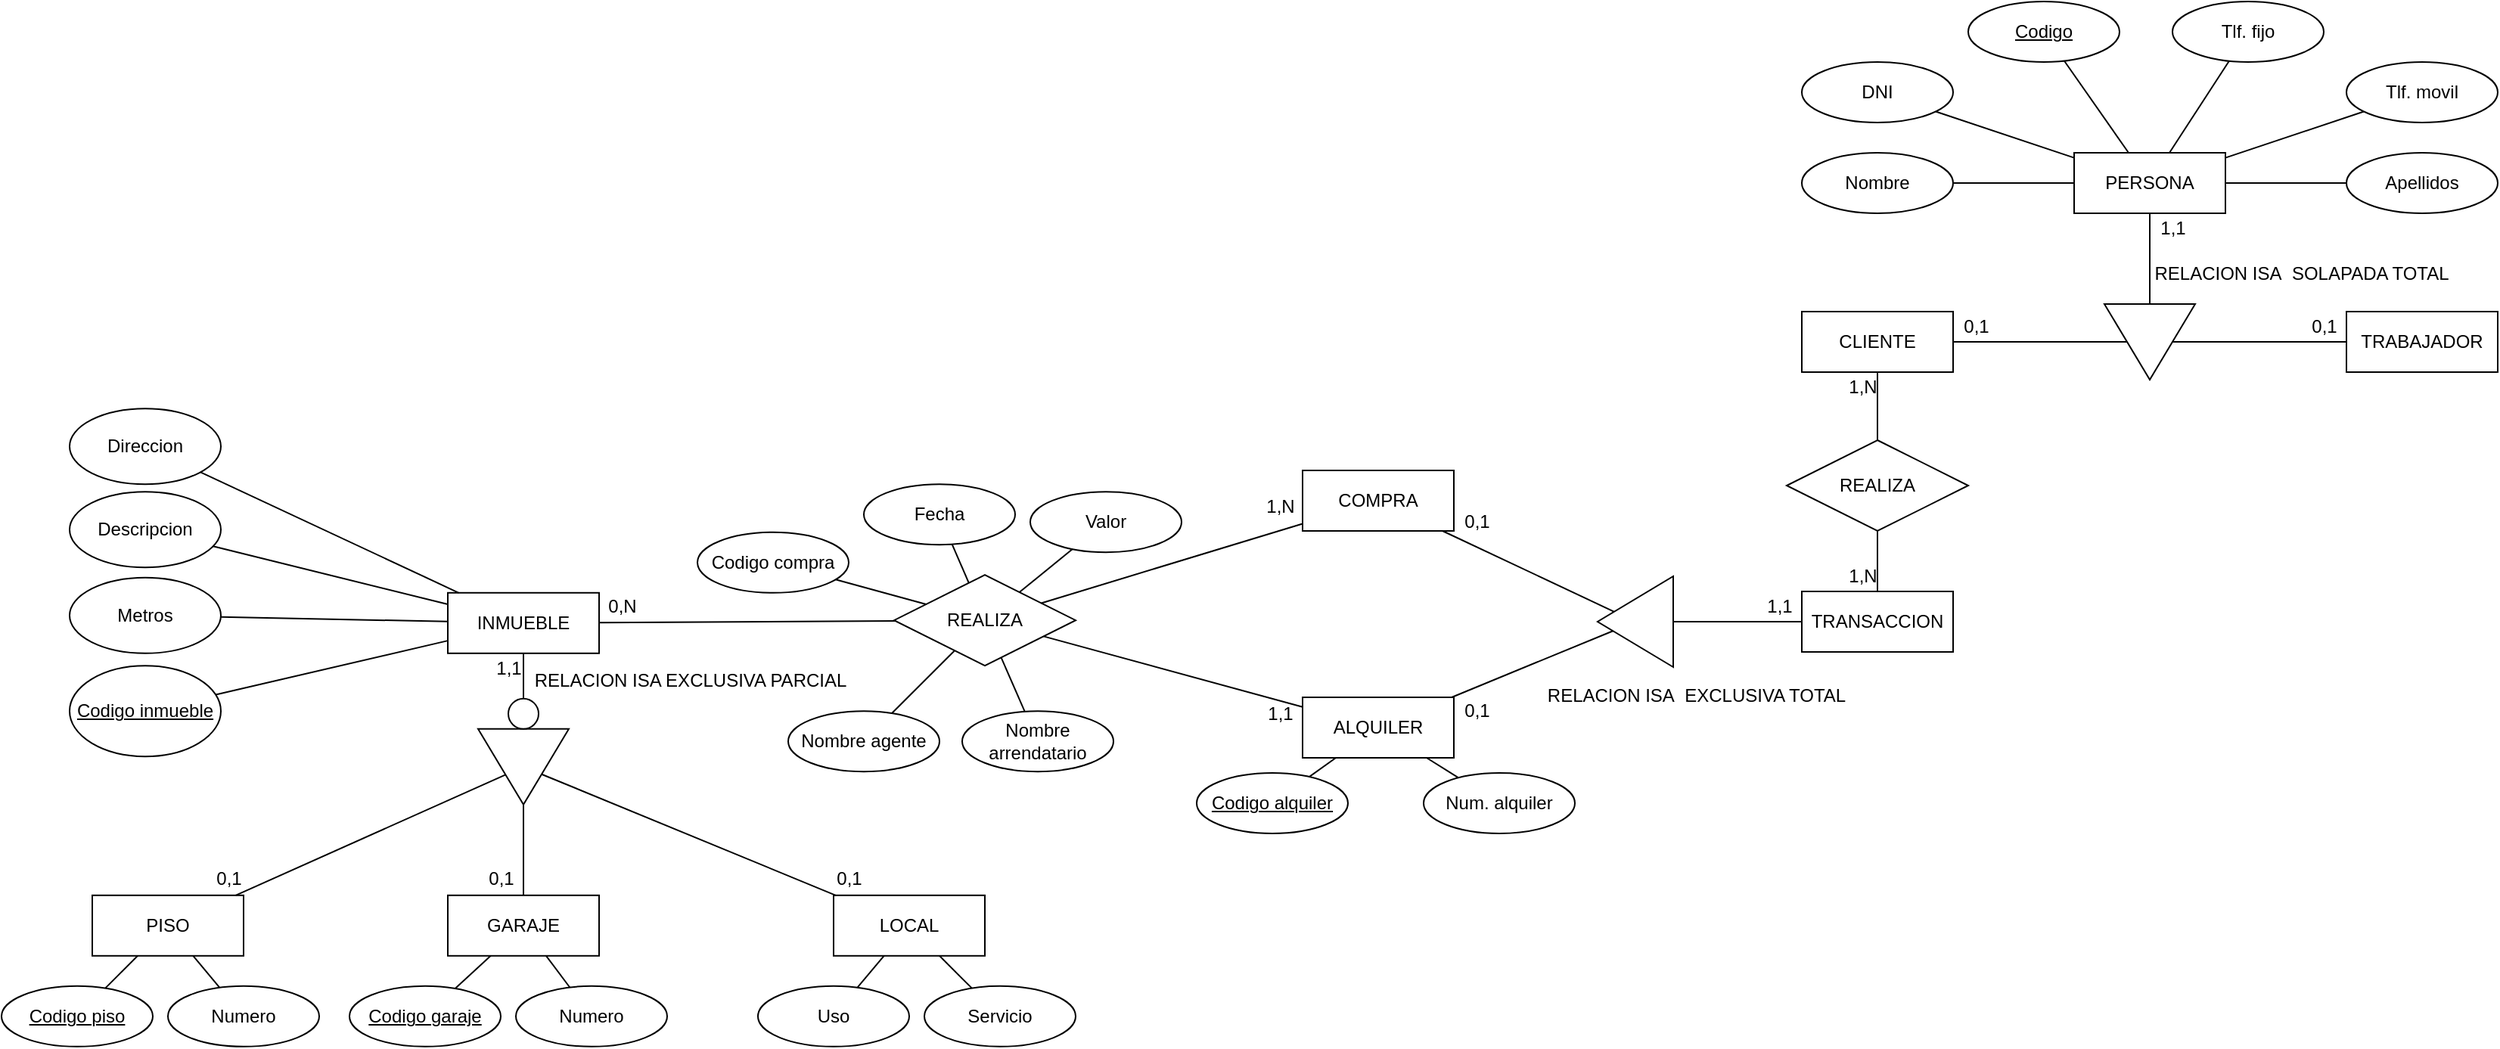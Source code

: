 <mxfile version="16.4.6" type="device"><diagram id="R2lEEEUBdFMjLlhIrx00" name="Page-1"><mxGraphModel dx="3531" dy="1789" grid="1" gridSize="10" guides="1" tooltips="1" connect="1" arrows="1" fold="1" page="1" pageScale="1" pageWidth="850" pageHeight="1100" math="0" shadow="0" extFonts="Permanent Marker^https://fonts.googleapis.com/css?family=Permanent+Marker"><root><mxCell id="0"/><mxCell id="1" parent="0"/><mxCell id="zfDxh2RcRvetc7nCoRNP-126" value="CLIENTE" style="whiteSpace=wrap;html=1;align=center;" vertex="1" parent="1"><mxGeometry x="180" y="55" width="100" height="40" as="geometry"/></mxCell><mxCell id="zfDxh2RcRvetc7nCoRNP-127" value="PERSONA" style="whiteSpace=wrap;html=1;align=center;" vertex="1" parent="1"><mxGeometry x="360" y="-50" width="100" height="40" as="geometry"/></mxCell><mxCell id="zfDxh2RcRvetc7nCoRNP-128" value="TRABAJADOR" style="whiteSpace=wrap;html=1;align=center;" vertex="1" parent="1"><mxGeometry x="540" y="55" width="100" height="40" as="geometry"/></mxCell><mxCell id="zfDxh2RcRvetc7nCoRNP-129" value="DNI" style="ellipse;whiteSpace=wrap;html=1;align=center;" vertex="1" parent="1"><mxGeometry x="180" y="-110" width="100" height="40" as="geometry"/></mxCell><mxCell id="zfDxh2RcRvetc7nCoRNP-130" value="Tlf. fijo" style="ellipse;whiteSpace=wrap;html=1;align=center;" vertex="1" parent="1"><mxGeometry x="425" y="-150" width="100" height="40" as="geometry"/></mxCell><mxCell id="zfDxh2RcRvetc7nCoRNP-131" value="Tlf. movil" style="ellipse;whiteSpace=wrap;html=1;align=center;" vertex="1" parent="1"><mxGeometry x="540" y="-110" width="100" height="40" as="geometry"/></mxCell><mxCell id="zfDxh2RcRvetc7nCoRNP-133" value="Nombre" style="ellipse;whiteSpace=wrap;html=1;align=center;" vertex="1" parent="1"><mxGeometry x="180" y="-50" width="100" height="40" as="geometry"/></mxCell><mxCell id="zfDxh2RcRvetc7nCoRNP-134" value="Apellidos" style="ellipse;whiteSpace=wrap;html=1;align=center;" vertex="1" parent="1"><mxGeometry x="540" y="-50" width="100" height="40" as="geometry"/></mxCell><mxCell id="zfDxh2RcRvetc7nCoRNP-135" value="" style="triangle;whiteSpace=wrap;html=1;direction=south;" vertex="1" parent="1"><mxGeometry x="380" y="50" width="60" height="50" as="geometry"/></mxCell><mxCell id="zfDxh2RcRvetc7nCoRNP-137" value="" style="endArrow=none;html=1;rounded=0;exitX=0;exitY=0.5;exitDx=0;exitDy=0;" edge="1" parent="1" source="zfDxh2RcRvetc7nCoRNP-135" target="zfDxh2RcRvetc7nCoRNP-127"><mxGeometry relative="1" as="geometry"><mxPoint x="410" y="30" as="sourcePoint"/><mxPoint x="540" y="30" as="targetPoint"/></mxGeometry></mxCell><mxCell id="zfDxh2RcRvetc7nCoRNP-138" value="" style="endArrow=none;html=1;rounded=0;" edge="1" parent="1" source="zfDxh2RcRvetc7nCoRNP-126" target="zfDxh2RcRvetc7nCoRNP-135"><mxGeometry relative="1" as="geometry"><mxPoint x="280" y="-40" as="sourcePoint"/><mxPoint x="440" y="-40" as="targetPoint"/></mxGeometry></mxCell><mxCell id="zfDxh2RcRvetc7nCoRNP-139" value="" style="endArrow=none;html=1;rounded=0;" edge="1" parent="1" source="zfDxh2RcRvetc7nCoRNP-135" target="zfDxh2RcRvetc7nCoRNP-128"><mxGeometry relative="1" as="geometry"><mxPoint x="250" y="142.955" as="sourcePoint"/><mxPoint x="407.547" y="89.245" as="targetPoint"/></mxGeometry></mxCell><mxCell id="zfDxh2RcRvetc7nCoRNP-140" value="&lt;u&gt;Codigo&lt;/u&gt;" style="ellipse;whiteSpace=wrap;html=1;align=center;" vertex="1" parent="1"><mxGeometry x="290" y="-150" width="100" height="40" as="geometry"/></mxCell><mxCell id="zfDxh2RcRvetc7nCoRNP-141" value="INMUEBLE" style="whiteSpace=wrap;html=1;align=center;" vertex="1" parent="1"><mxGeometry x="-715" y="240.9" width="100" height="40" as="geometry"/></mxCell><mxCell id="zfDxh2RcRvetc7nCoRNP-142" value="&lt;u&gt;Codigo inmueble&lt;/u&gt;" style="ellipse;whiteSpace=wrap;html=1;align=center;" vertex="1" parent="1"><mxGeometry x="-965" y="289.1" width="100" height="60" as="geometry"/></mxCell><mxCell id="zfDxh2RcRvetc7nCoRNP-143" value="Metros" style="ellipse;whiteSpace=wrap;html=1;align=center;" vertex="1" parent="1"><mxGeometry x="-965" y="230.9" width="100" height="50" as="geometry"/></mxCell><mxCell id="zfDxh2RcRvetc7nCoRNP-144" value="Descripcion" style="ellipse;whiteSpace=wrap;html=1;align=center;" vertex="1" parent="1"><mxGeometry x="-965" y="174.1" width="100" height="50" as="geometry"/></mxCell><mxCell id="zfDxh2RcRvetc7nCoRNP-145" value="Direccion" style="ellipse;whiteSpace=wrap;html=1;align=center;" vertex="1" parent="1"><mxGeometry x="-965" y="119.1" width="100" height="50" as="geometry"/></mxCell><mxCell id="zfDxh2RcRvetc7nCoRNP-146" value="PISO" style="whiteSpace=wrap;html=1;align=center;" vertex="1" parent="1"><mxGeometry x="-950" y="440.9" width="100" height="40" as="geometry"/></mxCell><mxCell id="zfDxh2RcRvetc7nCoRNP-148" value="GARAJE" style="whiteSpace=wrap;html=1;align=center;" vertex="1" parent="1"><mxGeometry x="-715" y="440.9" width="100" height="40" as="geometry"/></mxCell><mxCell id="zfDxh2RcRvetc7nCoRNP-149" value="&lt;u&gt;Codigo piso&lt;/u&gt;" style="ellipse;whiteSpace=wrap;html=1;align=center;" vertex="1" parent="1"><mxGeometry x="-1010" y="500.9" width="100" height="40" as="geometry"/></mxCell><mxCell id="zfDxh2RcRvetc7nCoRNP-152" value="Numero" style="ellipse;whiteSpace=wrap;html=1;align=center;" vertex="1" parent="1"><mxGeometry x="-900" y="500.9" width="100" height="40" as="geometry"/></mxCell><mxCell id="zfDxh2RcRvetc7nCoRNP-153" value="LOCAL" style="whiteSpace=wrap;html=1;align=center;" vertex="1" parent="1"><mxGeometry x="-460" y="440.9" width="100" height="40" as="geometry"/></mxCell><mxCell id="zfDxh2RcRvetc7nCoRNP-154" value="Uso" style="ellipse;whiteSpace=wrap;html=1;align=center;" vertex="1" parent="1"><mxGeometry x="-510" y="500.9" width="100" height="40" as="geometry"/></mxCell><mxCell id="zfDxh2RcRvetc7nCoRNP-155" value="Servicio" style="ellipse;whiteSpace=wrap;html=1;align=center;" vertex="1" parent="1"><mxGeometry x="-400" y="500.9" width="100" height="40" as="geometry"/></mxCell><mxCell id="zfDxh2RcRvetc7nCoRNP-162" value="&lt;u&gt;Codigo garaje&lt;/u&gt;" style="ellipse;whiteSpace=wrap;html=1;align=center;" vertex="1" parent="1"><mxGeometry x="-780" y="500.9" width="100" height="40" as="geometry"/></mxCell><mxCell id="zfDxh2RcRvetc7nCoRNP-163" value="Numero" style="ellipse;whiteSpace=wrap;html=1;align=center;" vertex="1" parent="1"><mxGeometry x="-670" y="500.9" width="100" height="40" as="geometry"/></mxCell><mxCell id="zfDxh2RcRvetc7nCoRNP-164" value="" style="endArrow=none;html=1;rounded=0;" edge="1" parent="1" source="zfDxh2RcRvetc7nCoRNP-133" target="zfDxh2RcRvetc7nCoRNP-127"><mxGeometry relative="1" as="geometry"><mxPoint x="280" y="40" as="sourcePoint"/><mxPoint x="440" y="40" as="targetPoint"/></mxGeometry></mxCell><mxCell id="zfDxh2RcRvetc7nCoRNP-166" value="" style="endArrow=none;html=1;rounded=0;" edge="1" parent="1" source="zfDxh2RcRvetc7nCoRNP-129" target="zfDxh2RcRvetc7nCoRNP-127"><mxGeometry relative="1" as="geometry"><mxPoint x="280" y="-50" as="sourcePoint"/><mxPoint x="440" y="-50" as="targetPoint"/></mxGeometry></mxCell><mxCell id="zfDxh2RcRvetc7nCoRNP-167" value="" style="endArrow=none;html=1;rounded=0;" edge="1" parent="1" source="zfDxh2RcRvetc7nCoRNP-140" target="zfDxh2RcRvetc7nCoRNP-127"><mxGeometry relative="1" as="geometry"><mxPoint x="280" y="-50" as="sourcePoint"/><mxPoint x="440" y="-50" as="targetPoint"/></mxGeometry></mxCell><mxCell id="zfDxh2RcRvetc7nCoRNP-168" value="" style="endArrow=none;html=1;rounded=0;" edge="1" parent="1" source="zfDxh2RcRvetc7nCoRNP-130" target="zfDxh2RcRvetc7nCoRNP-127"><mxGeometry relative="1" as="geometry"><mxPoint x="280" y="-50" as="sourcePoint"/><mxPoint x="440" y="-50" as="targetPoint"/></mxGeometry></mxCell><mxCell id="zfDxh2RcRvetc7nCoRNP-169" value="" style="endArrow=none;html=1;rounded=0;" edge="1" parent="1" source="zfDxh2RcRvetc7nCoRNP-131" target="zfDxh2RcRvetc7nCoRNP-127"><mxGeometry relative="1" as="geometry"><mxPoint x="280" y="-50" as="sourcePoint"/><mxPoint x="440" y="-50" as="targetPoint"/></mxGeometry></mxCell><mxCell id="zfDxh2RcRvetc7nCoRNP-170" value="" style="endArrow=none;html=1;rounded=0;" edge="1" parent="1" source="zfDxh2RcRvetc7nCoRNP-134" target="zfDxh2RcRvetc7nCoRNP-127"><mxGeometry relative="1" as="geometry"><mxPoint x="280" y="-50" as="sourcePoint"/><mxPoint x="440" y="-50" as="targetPoint"/></mxGeometry></mxCell><mxCell id="zfDxh2RcRvetc7nCoRNP-171" style="edgeStyle=orthogonalEdgeStyle;rounded=0;orthogonalLoop=1;jettySize=auto;html=1;exitX=0.5;exitY=1;exitDx=0;exitDy=0;" edge="1" parent="1" source="zfDxh2RcRvetc7nCoRNP-143" target="zfDxh2RcRvetc7nCoRNP-143"><mxGeometry relative="1" as="geometry"/></mxCell><mxCell id="zfDxh2RcRvetc7nCoRNP-172" value="" style="endArrow=none;html=1;rounded=0;" edge="1" parent="1" source="zfDxh2RcRvetc7nCoRNP-141" target="zfDxh2RcRvetc7nCoRNP-145"><mxGeometry relative="1" as="geometry"><mxPoint x="-580" y="270.9" as="sourcePoint"/><mxPoint x="-539.637" y="176.035" as="targetPoint"/></mxGeometry></mxCell><mxCell id="zfDxh2RcRvetc7nCoRNP-173" value="" style="endArrow=none;html=1;rounded=0;" edge="1" parent="1" source="zfDxh2RcRvetc7nCoRNP-141" target="zfDxh2RcRvetc7nCoRNP-144"><mxGeometry relative="1" as="geometry"><mxPoint x="-580" y="270.9" as="sourcePoint"/><mxPoint x="-420" y="270.9" as="targetPoint"/></mxGeometry></mxCell><mxCell id="zfDxh2RcRvetc7nCoRNP-174" value="" style="endArrow=none;html=1;rounded=0;" edge="1" parent="1" source="zfDxh2RcRvetc7nCoRNP-141" target="zfDxh2RcRvetc7nCoRNP-143"><mxGeometry relative="1" as="geometry"><mxPoint x="-580" y="270.9" as="sourcePoint"/><mxPoint x="-420" y="270.9" as="targetPoint"/></mxGeometry></mxCell><mxCell id="zfDxh2RcRvetc7nCoRNP-175" value="" style="endArrow=none;html=1;rounded=0;" edge="1" parent="1" source="zfDxh2RcRvetc7nCoRNP-141" target="zfDxh2RcRvetc7nCoRNP-142"><mxGeometry relative="1" as="geometry"><mxPoint x="-580" y="270.9" as="sourcePoint"/><mxPoint x="-420" y="270.9" as="targetPoint"/></mxGeometry></mxCell><mxCell id="zfDxh2RcRvetc7nCoRNP-176" value="" style="endArrow=none;html=1;rounded=0;" edge="1" parent="1" source="zfDxh2RcRvetc7nCoRNP-126"><mxGeometry relative="1" as="geometry"><mxPoint x="330" y="180" as="sourcePoint"/><mxPoint x="230" y="140" as="targetPoint"/></mxGeometry></mxCell><mxCell id="zfDxh2RcRvetc7nCoRNP-182" value="" style="triangle;whiteSpace=wrap;html=1;direction=south;" vertex="1" parent="1"><mxGeometry x="-695" y="330.9" width="60" height="50" as="geometry"/></mxCell><mxCell id="zfDxh2RcRvetc7nCoRNP-183" value="" style="ellipse;whiteSpace=wrap;html=1;aspect=fixed;" vertex="1" parent="1"><mxGeometry x="-675" y="310.9" width="20" height="20" as="geometry"/></mxCell><mxCell id="zfDxh2RcRvetc7nCoRNP-184" value="" style="endArrow=none;html=1;rounded=0;" edge="1" parent="1" source="zfDxh2RcRvetc7nCoRNP-146" target="zfDxh2RcRvetc7nCoRNP-152"><mxGeometry relative="1" as="geometry"><mxPoint x="-700" y="600.9" as="sourcePoint"/><mxPoint x="-540" y="600.9" as="targetPoint"/></mxGeometry></mxCell><mxCell id="zfDxh2RcRvetc7nCoRNP-189" value="" style="endArrow=none;html=1;rounded=0;" edge="1" parent="1" source="zfDxh2RcRvetc7nCoRNP-148" target="zfDxh2RcRvetc7nCoRNP-162"><mxGeometry relative="1" as="geometry"><mxPoint x="-710" y="600.9" as="sourcePoint"/><mxPoint x="-550" y="600.9" as="targetPoint"/></mxGeometry></mxCell><mxCell id="zfDxh2RcRvetc7nCoRNP-190" value="" style="endArrow=none;html=1;rounded=0;" edge="1" parent="1" source="zfDxh2RcRvetc7nCoRNP-148" target="zfDxh2RcRvetc7nCoRNP-163"><mxGeometry relative="1" as="geometry"><mxPoint x="-710" y="600.9" as="sourcePoint"/><mxPoint x="-570" y="460.9" as="targetPoint"/></mxGeometry></mxCell><mxCell id="zfDxh2RcRvetc7nCoRNP-191" value="" style="endArrow=none;html=1;rounded=0;" edge="1" parent="1" source="zfDxh2RcRvetc7nCoRNP-154" target="zfDxh2RcRvetc7nCoRNP-153"><mxGeometry relative="1" as="geometry"><mxPoint x="-710" y="600.9" as="sourcePoint"/><mxPoint x="-550" y="600.9" as="targetPoint"/></mxGeometry></mxCell><mxCell id="zfDxh2RcRvetc7nCoRNP-192" value="" style="endArrow=none;html=1;rounded=0;" edge="1" parent="1" source="zfDxh2RcRvetc7nCoRNP-155" target="zfDxh2RcRvetc7nCoRNP-153"><mxGeometry relative="1" as="geometry"><mxPoint x="-710" y="600.9" as="sourcePoint"/><mxPoint x="-550" y="600.9" as="targetPoint"/></mxGeometry></mxCell><mxCell id="zfDxh2RcRvetc7nCoRNP-193" value="" style="endArrow=none;html=1;rounded=0;entryX=0.5;entryY=0;entryDx=0;entryDy=0;" edge="1" parent="1" source="zfDxh2RcRvetc7nCoRNP-141" target="zfDxh2RcRvetc7nCoRNP-183"><mxGeometry relative="1" as="geometry"><mxPoint x="-710" y="450.9" as="sourcePoint"/><mxPoint x="-550" y="450.9" as="targetPoint"/></mxGeometry></mxCell><mxCell id="zfDxh2RcRvetc7nCoRNP-194" value="" style="endArrow=none;html=1;rounded=0;" edge="1" parent="1" source="zfDxh2RcRvetc7nCoRNP-182" target="zfDxh2RcRvetc7nCoRNP-146"><mxGeometry relative="1" as="geometry"><mxPoint x="-710" y="388.03" as="sourcePoint"/><mxPoint x="-550" y="388.03" as="targetPoint"/></mxGeometry></mxCell><mxCell id="zfDxh2RcRvetc7nCoRNP-195" value="" style="endArrow=none;html=1;rounded=0;" edge="1" parent="1" source="zfDxh2RcRvetc7nCoRNP-182" target="zfDxh2RcRvetc7nCoRNP-148"><mxGeometry relative="1" as="geometry"><mxPoint x="-710" y="450.9" as="sourcePoint"/><mxPoint x="-550" y="450.9" as="targetPoint"/></mxGeometry></mxCell><mxCell id="zfDxh2RcRvetc7nCoRNP-196" value="" style="endArrow=none;html=1;rounded=0;" edge="1" parent="1" source="zfDxh2RcRvetc7nCoRNP-182" target="zfDxh2RcRvetc7nCoRNP-153"><mxGeometry relative="1" as="geometry"><mxPoint x="-710" y="450.9" as="sourcePoint"/><mxPoint x="-550" y="450.9" as="targetPoint"/></mxGeometry></mxCell><mxCell id="zfDxh2RcRvetc7nCoRNP-198" value="" style="endArrow=none;html=1;rounded=0;" edge="1" parent="1" source="zfDxh2RcRvetc7nCoRNP-146" target="zfDxh2RcRvetc7nCoRNP-149"><mxGeometry relative="1" as="geometry"><mxPoint x="-890" y="480.9" as="sourcePoint"/><mxPoint x="-730" y="480.9" as="targetPoint"/></mxGeometry></mxCell><mxCell id="zfDxh2RcRvetc7nCoRNP-201" value="TRANSACCION" style="whiteSpace=wrap;html=1;align=center;" vertex="1" parent="1"><mxGeometry x="180" y="240" width="100" height="40" as="geometry"/></mxCell><mxCell id="zfDxh2RcRvetc7nCoRNP-205" value="" style="triangle;whiteSpace=wrap;html=1;direction=west;" vertex="1" parent="1"><mxGeometry x="45" y="230" width="50" height="60" as="geometry"/></mxCell><mxCell id="zfDxh2RcRvetc7nCoRNP-208" value="COMPRA" style="whiteSpace=wrap;html=1;align=center;" vertex="1" parent="1"><mxGeometry x="-150" y="160" width="100" height="40" as="geometry"/></mxCell><mxCell id="zfDxh2RcRvetc7nCoRNP-209" value="ALQUILER" style="whiteSpace=wrap;html=1;align=center;" vertex="1" parent="1"><mxGeometry x="-150" y="310" width="100" height="40" as="geometry"/></mxCell><mxCell id="zfDxh2RcRvetc7nCoRNP-210" value="" style="endArrow=none;html=1;rounded=0;" edge="1" parent="1" source="zfDxh2RcRvetc7nCoRNP-208" target="zfDxh2RcRvetc7nCoRNP-205"><mxGeometry relative="1" as="geometry"><mxPoint x="-185" y="130" as="sourcePoint"/><mxPoint x="-25" y="130" as="targetPoint"/></mxGeometry></mxCell><mxCell id="zfDxh2RcRvetc7nCoRNP-211" value="" style="endArrow=none;html=1;rounded=0;" edge="1" parent="1" source="zfDxh2RcRvetc7nCoRNP-209" target="zfDxh2RcRvetc7nCoRNP-205"><mxGeometry relative="1" as="geometry"><mxPoint x="-190" y="250" as="sourcePoint"/><mxPoint x="-30" y="250" as="targetPoint"/></mxGeometry></mxCell><mxCell id="zfDxh2RcRvetc7nCoRNP-212" value="" style="endArrow=none;html=1;rounded=0;" edge="1" parent="1" source="zfDxh2RcRvetc7nCoRNP-205" target="zfDxh2RcRvetc7nCoRNP-201"><mxGeometry relative="1" as="geometry"><mxPoint x="115.0" y="260" as="sourcePoint"/><mxPoint x="-75" y="390" as="targetPoint"/></mxGeometry></mxCell><mxCell id="zfDxh2RcRvetc7nCoRNP-213" value="REALIZA" style="shape=rhombus;perimeter=rhombusPerimeter;whiteSpace=wrap;html=1;align=center;" vertex="1" parent="1"><mxGeometry x="170" y="140" width="120" height="60" as="geometry"/></mxCell><mxCell id="zfDxh2RcRvetc7nCoRNP-214" value="" style="endArrow=none;html=1;rounded=0;" edge="1" parent="1" source="zfDxh2RcRvetc7nCoRNP-213" target="zfDxh2RcRvetc7nCoRNP-201"><mxGeometry relative="1" as="geometry"><mxPoint x="300" y="130" as="sourcePoint"/><mxPoint x="460" y="130" as="targetPoint"/></mxGeometry></mxCell><mxCell id="zfDxh2RcRvetc7nCoRNP-220" value="Codigo compra" style="ellipse;whiteSpace=wrap;html=1;align=center;" vertex="1" parent="1"><mxGeometry x="-550" y="200.9" width="100" height="40" as="geometry"/></mxCell><mxCell id="zfDxh2RcRvetc7nCoRNP-221" value="Fecha" style="ellipse;whiteSpace=wrap;html=1;align=center;" vertex="1" parent="1"><mxGeometry x="-440" y="169.1" width="100" height="40" as="geometry"/></mxCell><mxCell id="zfDxh2RcRvetc7nCoRNP-222" value="Valor" style="ellipse;whiteSpace=wrap;html=1;align=center;" vertex="1" parent="1"><mxGeometry x="-330" y="174.1" width="100" height="40" as="geometry"/></mxCell><mxCell id="zfDxh2RcRvetc7nCoRNP-223" value="Num. alquiler" style="ellipse;whiteSpace=wrap;html=1;align=center;" vertex="1" parent="1"><mxGeometry x="-70" y="360" width="100" height="40" as="geometry"/></mxCell><mxCell id="zfDxh2RcRvetc7nCoRNP-224" value="&lt;u&gt;Codigo alquiler&lt;/u&gt;" style="ellipse;whiteSpace=wrap;html=1;align=center;" vertex="1" parent="1"><mxGeometry x="-220" y="360" width="100" height="40" as="geometry"/></mxCell><mxCell id="zfDxh2RcRvetc7nCoRNP-227" value="REALIZA" style="shape=rhombus;perimeter=rhombusPerimeter;whiteSpace=wrap;html=1;align=center;" vertex="1" parent="1"><mxGeometry x="-420" y="229.1" width="120" height="60" as="geometry"/></mxCell><mxCell id="zfDxh2RcRvetc7nCoRNP-229" value="Nombre agente" style="ellipse;whiteSpace=wrap;html=1;align=center;" vertex="1" parent="1"><mxGeometry x="-490" y="319.1" width="100" height="40" as="geometry"/></mxCell><mxCell id="zfDxh2RcRvetc7nCoRNP-231" value="Nombre arrendatario" style="ellipse;whiteSpace=wrap;html=1;align=center;" vertex="1" parent="1"><mxGeometry x="-375" y="319.1" width="100" height="40" as="geometry"/></mxCell><mxCell id="zfDxh2RcRvetc7nCoRNP-232" value="" style="endArrow=none;html=1;rounded=0;" edge="1" parent="1" source="zfDxh2RcRvetc7nCoRNP-229" target="zfDxh2RcRvetc7nCoRNP-227"><mxGeometry relative="1" as="geometry"><mxPoint x="-440" y="493.03" as="sourcePoint"/><mxPoint x="-317.625" y="401.842" as="targetPoint"/></mxGeometry></mxCell><mxCell id="zfDxh2RcRvetc7nCoRNP-233" value="" style="endArrow=none;html=1;rounded=0;" edge="1" parent="1" source="zfDxh2RcRvetc7nCoRNP-227" target="zfDxh2RcRvetc7nCoRNP-231"><mxGeometry relative="1" as="geometry"><mxPoint x="-278.626" y="403.717" as="sourcePoint"/><mxPoint x="-280" y="493.03" as="targetPoint"/></mxGeometry></mxCell><mxCell id="zfDxh2RcRvetc7nCoRNP-234" value="" style="endArrow=none;html=1;rounded=0;" edge="1" parent="1" source="zfDxh2RcRvetc7nCoRNP-141" target="zfDxh2RcRvetc7nCoRNP-227"><mxGeometry relative="1" as="geometry"><mxPoint x="-440" y="289.1" as="sourcePoint"/><mxPoint x="-280" y="289.1" as="targetPoint"/></mxGeometry></mxCell><mxCell id="zfDxh2RcRvetc7nCoRNP-236" value="" style="endArrow=none;html=1;rounded=0;" edge="1" parent="1" source="zfDxh2RcRvetc7nCoRNP-227" target="zfDxh2RcRvetc7nCoRNP-209"><mxGeometry relative="1" as="geometry"><mxPoint x="-490" y="280" as="sourcePoint"/><mxPoint x="-330" y="280" as="targetPoint"/></mxGeometry></mxCell><mxCell id="zfDxh2RcRvetc7nCoRNP-237" value="" style="endArrow=none;html=1;rounded=0;" edge="1" parent="1" source="zfDxh2RcRvetc7nCoRNP-227" target="zfDxh2RcRvetc7nCoRNP-208"><mxGeometry relative="1" as="geometry"><mxPoint x="-490" y="280" as="sourcePoint"/><mxPoint x="-330" y="280" as="targetPoint"/></mxGeometry></mxCell><mxCell id="zfDxh2RcRvetc7nCoRNP-238" value="" style="endArrow=none;html=1;rounded=0;" edge="1" parent="1" source="zfDxh2RcRvetc7nCoRNP-220" target="zfDxh2RcRvetc7nCoRNP-227"><mxGeometry relative="1" as="geometry"><mxPoint x="-390" y="269.1" as="sourcePoint"/><mxPoint x="-230" y="269.1" as="targetPoint"/></mxGeometry></mxCell><mxCell id="zfDxh2RcRvetc7nCoRNP-239" value="" style="endArrow=none;html=1;rounded=0;" edge="1" parent="1" source="zfDxh2RcRvetc7nCoRNP-221" target="zfDxh2RcRvetc7nCoRNP-227"><mxGeometry relative="1" as="geometry"><mxPoint x="-390" y="269.1" as="sourcePoint"/><mxPoint x="-230" y="269.1" as="targetPoint"/></mxGeometry></mxCell><mxCell id="zfDxh2RcRvetc7nCoRNP-240" value="" style="endArrow=none;html=1;rounded=0;" edge="1" parent="1" source="zfDxh2RcRvetc7nCoRNP-227" target="zfDxh2RcRvetc7nCoRNP-222"><mxGeometry relative="1" as="geometry"><mxPoint x="-360" y="249.1" as="sourcePoint"/><mxPoint x="-230" y="269.1" as="targetPoint"/></mxGeometry></mxCell><mxCell id="zfDxh2RcRvetc7nCoRNP-241" value="" style="endArrow=none;html=1;rounded=0;" edge="1" parent="1" source="zfDxh2RcRvetc7nCoRNP-224" target="zfDxh2RcRvetc7nCoRNP-209"><mxGeometry relative="1" as="geometry"><mxPoint x="-320" y="300" as="sourcePoint"/><mxPoint x="-160" y="300" as="targetPoint"/></mxGeometry></mxCell><mxCell id="zfDxh2RcRvetc7nCoRNP-242" value="" style="endArrow=none;html=1;rounded=0;" edge="1" parent="1" source="zfDxh2RcRvetc7nCoRNP-223" target="zfDxh2RcRvetc7nCoRNP-209"><mxGeometry relative="1" as="geometry"><mxPoint x="-320" y="300" as="sourcePoint"/><mxPoint x="-160" y="300" as="targetPoint"/></mxGeometry></mxCell><mxCell id="zfDxh2RcRvetc7nCoRNP-243" value="1,1" style="text;html=1;align=center;verticalAlign=middle;resizable=0;points=[];autosize=1;strokeColor=none;fillColor=none;" vertex="1" parent="1"><mxGeometry x="410" y="-10" width="30" height="20" as="geometry"/></mxCell><mxCell id="zfDxh2RcRvetc7nCoRNP-244" value="0,1" style="text;html=1;align=center;verticalAlign=middle;resizable=0;points=[];autosize=1;strokeColor=none;fillColor=none;" vertex="1" parent="1"><mxGeometry x="510" y="55" width="30" height="20" as="geometry"/></mxCell><mxCell id="zfDxh2RcRvetc7nCoRNP-245" value="0,1" style="text;html=1;align=center;verticalAlign=middle;resizable=0;points=[];autosize=1;strokeColor=none;fillColor=none;" vertex="1" parent="1"><mxGeometry x="280" y="55" width="30" height="20" as="geometry"/></mxCell><mxCell id="zfDxh2RcRvetc7nCoRNP-246" value="RELACION ISA&amp;nbsp; SOLAPADA TOTAL" style="text;html=1;align=center;verticalAlign=middle;resizable=0;points=[];autosize=1;strokeColor=none;fillColor=none;" vertex="1" parent="1"><mxGeometry x="410" y="20" width="200" height="20" as="geometry"/></mxCell><mxCell id="zfDxh2RcRvetc7nCoRNP-247" value="RELACION ISA&amp;nbsp; EXCLUSIVA TOTAL" style="text;html=1;align=center;verticalAlign=middle;resizable=0;points=[];autosize=1;strokeColor=none;fillColor=none;" vertex="1" parent="1"><mxGeometry x="10" y="299.1" width="200" height="20" as="geometry"/></mxCell><mxCell id="zfDxh2RcRvetc7nCoRNP-248" value="RELACION ISA EXCLUSIVA PARCIAL" style="text;html=1;align=center;verticalAlign=middle;resizable=0;points=[];autosize=1;strokeColor=none;fillColor=none;" vertex="1" parent="1"><mxGeometry x="-660" y="289.1" width="210" height="20" as="geometry"/></mxCell><mxCell id="zfDxh2RcRvetc7nCoRNP-249" value="1,1" style="text;html=1;align=center;verticalAlign=middle;resizable=0;points=[];autosize=1;strokeColor=none;fillColor=none;" vertex="1" parent="1"><mxGeometry x="150" y="240" width="30" height="20" as="geometry"/></mxCell><mxCell id="zfDxh2RcRvetc7nCoRNP-250" value="0,1" style="text;html=1;align=center;verticalAlign=middle;resizable=0;points=[];autosize=1;strokeColor=none;fillColor=none;" vertex="1" parent="1"><mxGeometry x="-50" y="184.1" width="30" height="20" as="geometry"/></mxCell><mxCell id="zfDxh2RcRvetc7nCoRNP-251" value="0,1" style="text;html=1;align=center;verticalAlign=middle;resizable=0;points=[];autosize=1;strokeColor=none;fillColor=none;" vertex="1" parent="1"><mxGeometry x="-50" y="309.1" width="30" height="20" as="geometry"/></mxCell><mxCell id="zfDxh2RcRvetc7nCoRNP-252" value="1,1" style="text;html=1;align=center;verticalAlign=middle;resizable=0;points=[];autosize=1;strokeColor=none;fillColor=none;" vertex="1" parent="1"><mxGeometry x="-690" y="280.9" width="30" height="20" as="geometry"/></mxCell><mxCell id="zfDxh2RcRvetc7nCoRNP-253" value="0,1" style="text;html=1;align=center;verticalAlign=middle;resizable=0;points=[];autosize=1;strokeColor=none;fillColor=none;" vertex="1" parent="1"><mxGeometry x="-875" y="420" width="30" height="20" as="geometry"/></mxCell><mxCell id="zfDxh2RcRvetc7nCoRNP-254" value="0,1" style="text;html=1;align=center;verticalAlign=middle;resizable=0;points=[];autosize=1;strokeColor=none;fillColor=none;" vertex="1" parent="1"><mxGeometry x="-695" y="420" width="30" height="20" as="geometry"/></mxCell><mxCell id="zfDxh2RcRvetc7nCoRNP-255" value="0,1" style="text;html=1;align=center;verticalAlign=middle;resizable=0;points=[];autosize=1;strokeColor=none;fillColor=none;" vertex="1" parent="1"><mxGeometry x="-465" y="420" width="30" height="20" as="geometry"/></mxCell><mxCell id="zfDxh2RcRvetc7nCoRNP-256" value="0,N" style="text;html=1;align=center;verticalAlign=middle;resizable=0;points=[];autosize=1;strokeColor=none;fillColor=none;" vertex="1" parent="1"><mxGeometry x="-615" y="240" width="30" height="20" as="geometry"/></mxCell><mxCell id="zfDxh2RcRvetc7nCoRNP-257" value="1,1" style="text;html=1;align=center;verticalAlign=middle;resizable=0;points=[];autosize=1;strokeColor=none;fillColor=none;" vertex="1" parent="1"><mxGeometry x="-180" y="310.9" width="30" height="20" as="geometry"/></mxCell><mxCell id="zfDxh2RcRvetc7nCoRNP-258" value="1,N" style="text;html=1;align=center;verticalAlign=middle;resizable=0;points=[];autosize=1;strokeColor=none;fillColor=none;" vertex="1" parent="1"><mxGeometry x="-180" y="174.1" width="30" height="20" as="geometry"/></mxCell><mxCell id="zfDxh2RcRvetc7nCoRNP-259" value="1,N" style="text;html=1;align=center;verticalAlign=middle;resizable=0;points=[];autosize=1;strokeColor=none;fillColor=none;" vertex="1" parent="1"><mxGeometry x="205" y="95" width="30" height="20" as="geometry"/></mxCell><mxCell id="zfDxh2RcRvetc7nCoRNP-260" value="1,N" style="text;html=1;align=center;verticalAlign=middle;resizable=0;points=[];autosize=1;strokeColor=none;fillColor=none;" vertex="1" parent="1"><mxGeometry x="205" y="220" width="30" height="20" as="geometry"/></mxCell></root></mxGraphModel></diagram></mxfile>